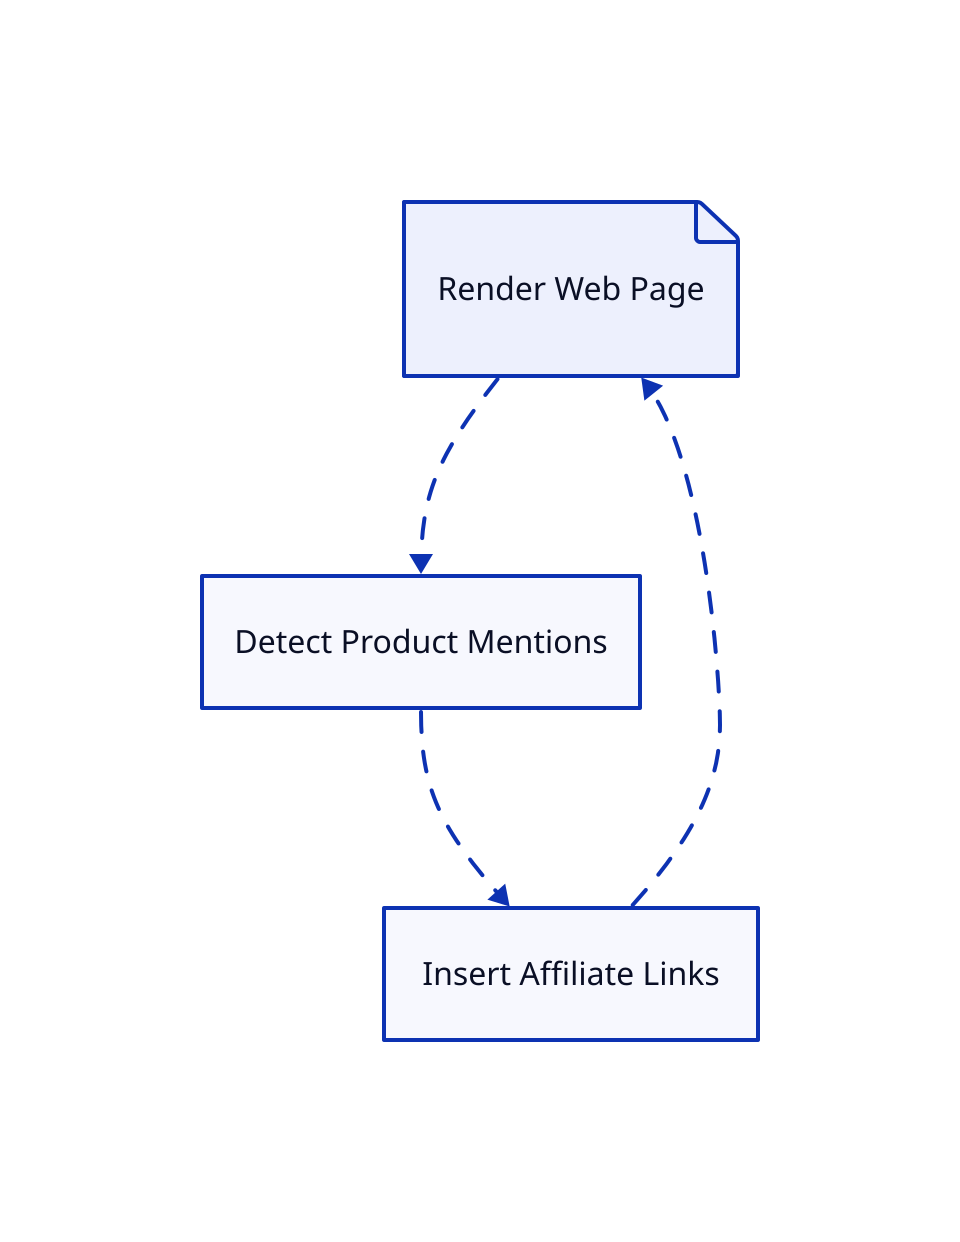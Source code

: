 # Copyright 2025 Mentionlink. All rights reserved.
# Use of this source code is governed by the PolyForm Shield 1.0.0 license
# that can be found in the LICENSE.md file at the root of this repository.

# d2 --sketch --theme=0   HERO.d2 packages/pages/src/assets/hero.light.svg
# d2 --sketch --theme=200 HERO.d2 packages/pages/src/assets/hero.dark.svg
# svgo packages/pages/src/assets/hero.light.svg packages/pages/src/assets/hero.dark.svg

Render Web Page.shape: page
Render Web Page -> Detect Product Mentions: {style.animated: true}
Detect Product Mentions -> Insert Affiliate Links: {style.animated: true}
Insert Affiliate Links -> Render Web Page: {style.animated: true}

